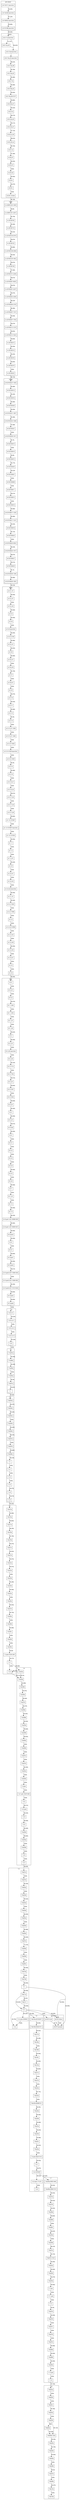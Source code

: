 digraph {
  fontname="sans-serif";
  concentrate=true;
  node[shape="box",fontname="sans-serif"];
  edge[fontname="sans-serif"];
  subgraph cluster_1_0 {
    label="1.0";
    v1_0_0_rc2_1[label="1.0.0-rc2-1",href="https://skyrising.github.io/mc-versions/version/1.0.0-rc2-1.json"];
    v1_0_0_rc1[label="1.0.0-rc1",href="https://skyrising.github.io/mc-versions/version/1.0.0-rc1.json"];
    v1_0_0_rc2_2[label="1.0.0-rc2-2",href="https://skyrising.github.io/mc-versions/version/1.0.0-rc2-2.json"];
    v1_0_0_rc2_3[label="1.0.0-rc2-3",href="https://skyrising.github.io/mc-versions/version/1.0.0-rc2-3.json"];
    v1_0_0[label="1.0.0",href="https://skyrising.github.io/mc-versions/version/1.0.0.json"];
  }
  subgraph cluster_beta {
    label="beta";
    b1_9_pre6[label="b1.9-pre6",href="https://skyrising.github.io/mc-versions/version/b1.9-pre6.json"];
    b1_0[label="b1.0",href="https://skyrising.github.io/mc-versions/version/b1.0.json"];
    b1_0_01[label="b1.0_01",href="https://skyrising.github.io/mc-versions/version/b1.0_01.json"];
    b1_1_1245[label="b1.1-1245",href="https://skyrising.github.io/mc-versions/version/b1.1-1245.json"];
    b1_0_2[label="b1.0.2",href="https://skyrising.github.io/mc-versions/version/b1.0.2.json"];
    b1_1_1255[label="b1.1-1255",href="https://skyrising.github.io/mc-versions/version/b1.1-1255.json"];
    b1_1_01[label="b1.1_01",href="https://skyrising.github.io/mc-versions/version/b1.1_01.json"];
    b1_1_02[label="b1.1_02",href="https://skyrising.github.io/mc-versions/version/b1.1_02.json"];
    b1_2[label="b1.2",href="https://skyrising.github.io/mc-versions/version/b1.2.json"];
    b1_2_01[label="b1.2_01",href="https://skyrising.github.io/mc-versions/version/b1.2_01.json"];
    b1_2_02_launcher[label="b1.2_02-launcher",href="https://skyrising.github.io/mc-versions/version/b1.2_02-launcher.json"];
    b1_3_1713[label="b1.3-1713",href="https://skyrising.github.io/mc-versions/version/b1.3-1713.json"];
    b1_2_02[label="b1.2_02",href="https://skyrising.github.io/mc-versions/version/b1.2_02.json"];
    b1_3_1750[label="b1.3-1750",href="https://skyrising.github.io/mc-versions/version/b1.3-1750.json"];
    b1_3_01[label="b1.3_01",href="https://skyrising.github.io/mc-versions/version/b1.3_01.json"];
    b1_4_1507[label="b1.4-1507",href="https://skyrising.github.io/mc-versions/version/b1.4-1507.json"];
    b1_4_1634[label="b1.4-1634",href="https://skyrising.github.io/mc-versions/version/b1.4-1634.json"];
    b1_4_01[label="b1.4_01",href="https://skyrising.github.io/mc-versions/version/b1.4_01.json"];
    b1_5[label="b1.5",href="https://skyrising.github.io/mc-versions/version/b1.5.json"];
    b1_5_01[label="b1.5_01",href="https://skyrising.github.io/mc-versions/version/b1.5_01.json"];
    b1_6_tb3[label="b1.6-tb3",href="https://skyrising.github.io/mc-versions/version/b1.6-tb3.json"];
    b1_6_1[label="b1.6.1",href="https://skyrising.github.io/mc-versions/version/b1.6.1.json"];
    b1_6[label="b1.6",href="https://skyrising.github.io/mc-versions/version/b1.6.json"];
    b1_6_2[label="b1.6.2",href="https://skyrising.github.io/mc-versions/version/b1.6.2.json"];
    b1_6_3[label="b1.6.3",href="https://skyrising.github.io/mc-versions/version/b1.6.3.json"];
    b1_6_4[label="b1.6.4",href="https://skyrising.github.io/mc-versions/version/b1.6.4.json"];
    b1_6_5[label="b1.6.5",href="https://skyrising.github.io/mc-versions/version/b1.6.5.json"];
    b1_6_6[label="b1.6.6",href="https://skyrising.github.io/mc-versions/version/b1.6.6.json"];
    b1_7[label="b1.7",href="https://skyrising.github.io/mc-versions/version/b1.7.json"];
    b1_7_01[label="b1.7_01",href="https://skyrising.github.io/mc-versions/version/b1.7_01.json"];
    b1_7_3[label="b1.7.3",href="https://skyrising.github.io/mc-versions/version/b1.7.3.json"];
    b1_7_2[label="b1.7.2",href="https://skyrising.github.io/mc-versions/version/b1.7.2.json"];
    b1_8_pre1_201109081459[label="b1.8-pre1-201109081459",href="https://skyrising.github.io/mc-versions/version/b1.8-pre1-201109081459.json"];
    b1_8_1[label="b1.8.1",href="https://skyrising.github.io/mc-versions/version/b1.8.1.json"];
    b1_8[label="b1.8",href="https://skyrising.github.io/mc-versions/version/b1.8.json"];
    b1_8_pre1_201109091357[label="b1.8-pre1-201109091357",href="https://skyrising.github.io/mc-versions/version/b1.8-pre1-201109091357.json"];
    b1_8_pre2[label="b1.8-pre2",href="https://skyrising.github.io/mc-versions/version/b1.8-pre2.json"];
    b1_9_pre1[label="b1.9-pre1",href="https://skyrising.github.io/mc-versions/version/b1.9-pre1.json"];
    b1_9_pre2[label="b1.9-pre2",href="https://skyrising.github.io/mc-versions/version/b1.9-pre2.json"];
    b1_9_pre3_201110061350[label="b1.9-pre3-201110061350",href="https://skyrising.github.io/mc-versions/version/b1.9-pre3-201110061350.json"];
    b1_9_pre3_201110061402[label="b1.9-pre3-201110061402",href="https://skyrising.github.io/mc-versions/version/b1.9-pre3-201110061402.json"];
    b1_9_pre4_201110131434[label="b1.9-pre4-201110131434",href="https://skyrising.github.io/mc-versions/version/b1.9-pre4-201110131434.json"];
    b1_9_pre5[label="b1.9-pre5",href="https://skyrising.github.io/mc-versions/version/b1.9-pre5.json"];
  }
  subgraph cluster_1_1 {
    label="1.1";
    v11w47a[label="11w47a",href="https://skyrising.github.io/mc-versions/version/11w47a.json"];
    v11w48a[label="11w48a",href="https://skyrising.github.io/mc-versions/version/11w48a.json"];
    v11w49a[label="11w49a",href="https://skyrising.github.io/mc-versions/version/11w49a.json"];
    v11w50a[label="11w50a",href="https://skyrising.github.io/mc-versions/version/11w50a.json"];
    v12w01a[label="12w01a",href="https://skyrising.github.io/mc-versions/version/12w01a.json"];
    v1_1[label="1.1",href="https://skyrising.github.io/mc-versions/version/1.1.json"];
  }
  subgraph cluster_1_2 {
    label="1.2";
    v12w03a[label="12w03a",href="https://skyrising.github.io/mc-versions/version/12w03a.json"];
    v1_2_1[label="1.2.1",href="https://skyrising.github.io/mc-versions/version/1.2.1.json"];
    v1_2[label="1.2",href="https://skyrising.github.io/mc-versions/version/1.2.json"];
    v1_2_2[label="1.2.2",href="https://skyrising.github.io/mc-versions/version/1.2.2.json"];
    v1_2_3[label="1.2.3",href="https://skyrising.github.io/mc-versions/version/1.2.3.json"];
    v1_2_4[label="1.2.4",href="https://skyrising.github.io/mc-versions/version/1.2.4.json"];
    v1_2_5[label="1.2.5",href="https://skyrising.github.io/mc-versions/version/1.2.5.json"];
    v12w04a[label="12w04a",href="https://skyrising.github.io/mc-versions/version/12w04a.json"];
    v12w05a[label="12w05a",href="https://skyrising.github.io/mc-versions/version/12w05a.json"];
    v12w05b[label="12w05b",href="https://skyrising.github.io/mc-versions/version/12w05b.json"];
    v12w06a[label="12w06a",href="https://skyrising.github.io/mc-versions/version/12w06a.json"];
    v12w07a[label="12w07a",href="https://skyrising.github.io/mc-versions/version/12w07a.json"];
    v12w07b[label="12w07b",href="https://skyrising.github.io/mc-versions/version/12w07b.json"];
    v12w08a[label="12w08a",href="https://skyrising.github.io/mc-versions/version/12w08a.json"];
  }
  subgraph cluster_1_3 {
    label="1.3";
    v12w15a[label="12w15a",href="https://skyrising.github.io/mc-versions/version/12w15a.json"];
    v1_3_1[label="1.3.1",href="https://skyrising.github.io/mc-versions/version/1.3.1.json"];
    v1_3_pre_07261249[label="1.3-pre-07261249",href="https://skyrising.github.io/mc-versions/version/1.3-pre-07261249.json"];
    v1_3_2[label="1.3.2",href="https://skyrising.github.io/mc-versions/version/1.3.2.json"];
    v12w16a[label="12w16a",href="https://skyrising.github.io/mc-versions/version/12w16a.json"];
    v12w17a[label="12w17a",href="https://skyrising.github.io/mc-versions/version/12w17a.json"];
    v12w18a[label="12w18a",href="https://skyrising.github.io/mc-versions/version/12w18a.json"];
    v12w19a[label="12w19a",href="https://skyrising.github.io/mc-versions/version/12w19a.json"];
    v12w21a[label="12w21a",href="https://skyrising.github.io/mc-versions/version/12w21a.json"];
    v12w21b[label="12w21b",href="https://skyrising.github.io/mc-versions/version/12w21b.json"];
    v12w22a[label="12w22a",href="https://skyrising.github.io/mc-versions/version/12w22a.json"];
    v12w23a[label="12w23a",href="https://skyrising.github.io/mc-versions/version/12w23a.json"];
    v12w23b[label="12w23b",href="https://skyrising.github.io/mc-versions/version/12w23b.json"];
    v12w24a[label="12w24a",href="https://skyrising.github.io/mc-versions/version/12w24a.json"];
    v12w25a[label="12w25a",href="https://skyrising.github.io/mc-versions/version/12w25a.json"];
    v12w26a[label="12w26a",href="https://skyrising.github.io/mc-versions/version/12w26a.json"];
    v12w27a[label="12w27a",href="https://skyrising.github.io/mc-versions/version/12w27a.json"];
    v12w30a[label="12w30a",href="https://skyrising.github.io/mc-versions/version/12w30a.json"];
    v12w30b[label="12w30b",href="https://skyrising.github.io/mc-versions/version/12w30b.json"];
    v12w30c[label="12w30c",href="https://skyrising.github.io/mc-versions/version/12w30c.json"];
    v12w30d[label="12w30d",href="https://skyrising.github.io/mc-versions/version/12w30d.json"];
    v12w30e[label="12w30e",href="https://skyrising.github.io/mc-versions/version/12w30e.json"];
  }
  subgraph cluster_1_4 {
    label="1.4";
    v12w32a[label="12w32a",href="https://skyrising.github.io/mc-versions/version/12w32a.json"];
    v12w34a[label="12w34a",href="https://skyrising.github.io/mc-versions/version/12w34a.json"];
    v1_4_1_pre_10231538[label="1.4.1-pre-10231538",href="https://skyrising.github.io/mc-versions/version/1.4.1-pre-10231538.json"];
    v1_4_pre[label="1.4-pre",href="https://skyrising.github.io/mc-versions/version/1.4-pre.json"];
    v1_4_2[label="1.4.2",href="https://skyrising.github.io/mc-versions/version/1.4.2.json"];
    v1_4_3_pre[label="1.4.3-pre",href="https://skyrising.github.io/mc-versions/version/1.4.3-pre.json"];
    v1_4_4[label="1.4.4",href="https://skyrising.github.io/mc-versions/version/1.4.4.json"];
    v1_4_5[label="1.4.5",href="https://skyrising.github.io/mc-versions/version/1.4.5.json"];
    v12w49a[label="12w49a",href="https://skyrising.github.io/mc-versions/version/12w49a.json"];
    v1_4_7[label="1.4.7",href="https://skyrising.github.io/mc-versions/version/1.4.7.json"];
    v1_4_6[label="1.4.6",href="https://skyrising.github.io/mc-versions/version/1.4.6.json"];
    v12w34b[label="12w34b",href="https://skyrising.github.io/mc-versions/version/12w34b.json"];
    v12w36a[label="12w36a",href="https://skyrising.github.io/mc-versions/version/12w36a.json"];
    v12w37a[label="12w37a",href="https://skyrising.github.io/mc-versions/version/12w37a.json"];
    v12w38a[label="12w38a",href="https://skyrising.github.io/mc-versions/version/12w38a.json"];
    v12w38b[label="12w38b",href="https://skyrising.github.io/mc-versions/version/12w38b.json"];
    v12w39a[label="12w39a",href="https://skyrising.github.io/mc-versions/version/12w39a.json"];
    v12w39b[label="12w39b",href="https://skyrising.github.io/mc-versions/version/12w39b.json"];
    v12w40a[label="12w40a",href="https://skyrising.github.io/mc-versions/version/12w40a.json"];
    v12w40b[label="12w40b",href="https://skyrising.github.io/mc-versions/version/12w40b.json"];
    v12w41a[label="12w41a",href="https://skyrising.github.io/mc-versions/version/12w41a.json"];
    v12w41b[label="12w41b",href="https://skyrising.github.io/mc-versions/version/12w41b.json"];
    v12w42a[label="12w42a",href="https://skyrising.github.io/mc-versions/version/12w42a.json"];
    v12w42b[label="12w42b",href="https://skyrising.github.io/mc-versions/version/12w42b.json"];
    v12w50a[label="12w50a",href="https://skyrising.github.io/mc-versions/version/12w50a.json"];
    v12w50b[label="12w50b",href="https://skyrising.github.io/mc-versions/version/12w50b.json"];
  }
  subgraph cluster_1_5 {
    label="1.5";
    v13w01a[label="13w01a",href="https://skyrising.github.io/mc-versions/version/13w01a.json"];
    v13w11a[label="13w11a",href="https://skyrising.github.io/mc-versions/version/13w11a.json"];
    v1_5[label="1.5",href="https://skyrising.github.io/mc-versions/version/1.5.json"];
    v1_5_2_pre_250903[label="1.5.2-pre-250903",href="https://skyrising.github.io/mc-versions/version/1.5.2-pre-250903.json"];
    v1_5_1[label="1.5.1",href="https://skyrising.github.io/mc-versions/version/1.5.1.json"];
    v1_5_2[label="1.5.2",href="https://skyrising.github.io/mc-versions/version/1.5.2.json"];
    v13w01b[label="13w01b",href="https://skyrising.github.io/mc-versions/version/13w01b.json"];
    v13w02a[label="13w02a",href="https://skyrising.github.io/mc-versions/version/13w02a.json"];
    v13w02b[label="13w02b",href="https://skyrising.github.io/mc-versions/version/13w02b.json"];
    v13w03a[label="13w03a",href="https://skyrising.github.io/mc-versions/version/13w03a.json"];
    v13w04a[label="13w04a",href="https://skyrising.github.io/mc-versions/version/13w04a.json"];
    v13w05a[label="13w05a",href="https://skyrising.github.io/mc-versions/version/13w05a.json"];
    v13w05b[label="13w05b",href="https://skyrising.github.io/mc-versions/version/13w05b.json"];
    v13w06a[label="13w06a",href="https://skyrising.github.io/mc-versions/version/13w06a.json"];
    v13w07a[label="13w07a",href="https://skyrising.github.io/mc-versions/version/13w07a.json"];
    v13w09a[label="13w09a",href="https://skyrising.github.io/mc-versions/version/13w09a.json"];
    v13w09b[label="13w09b",href="https://skyrising.github.io/mc-versions/version/13w09b.json"];
    v13w09c[label="13w09c",href="https://skyrising.github.io/mc-versions/version/13w09c.json"];
    v13w10a[label="13w10a",href="https://skyrising.github.io/mc-versions/version/13w10a.json"];
    v13w10b[label="13w10b",href="https://skyrising.github.io/mc-versions/version/13w10b.json"];
    v13w12_[label="13w12~",href="https://skyrising.github.io/mc-versions/version/13w12~.json"];
  }
  subgraph cluster_1_6 {
    label="1.6";
    v13w16a_04192037[label="13w16a-04192037",href="https://skyrising.github.io/mc-versions/version/13w16a-04192037.json"];
    v1_6_1[label="1.6.1",href="https://skyrising.github.io/mc-versions/version/1.6.1.json"];
    v1_6_pre_06251516[label="1.6-pre-06251516",href="https://skyrising.github.io/mc-versions/version/1.6-pre-06251516.json"];
    v1_6_2_091847[label="1.6.2-091847",href="https://skyrising.github.io/mc-versions/version/1.6.2-091847.json"];
    v1_6_3_pre_171231[label="1.6.3-pre-171231",href="https://skyrising.github.io/mc-versions/version/1.6.3-pre-171231.json"];
    v1_6_4[label="1.6.4",href="https://skyrising.github.io/mc-versions/version/1.6.4.json"];
    v13w16b_04232151[label="13w16b-04232151",href="https://skyrising.github.io/mc-versions/version/13w16b-04232151.json"];
    v13w17a[label="13w17a",href="https://skyrising.github.io/mc-versions/version/13w17a.json"];
    v13w18a[label="13w18a",href="https://skyrising.github.io/mc-versions/version/13w18a.json"];
    v13w18b[label="13w18b",href="https://skyrising.github.io/mc-versions/version/13w18b.json"];
    v13w18c[label="13w18c",href="https://skyrising.github.io/mc-versions/version/13w18c.json"];
    v13w19a[label="13w19a",href="https://skyrising.github.io/mc-versions/version/13w19a.json"];
    v13w21a[label="13w21a",href="https://skyrising.github.io/mc-versions/version/13w21a.json"];
    v13w21b[label="13w21b",href="https://skyrising.github.io/mc-versions/version/13w21b.json"];
    v13w22a[label="13w22a",href="https://skyrising.github.io/mc-versions/version/13w22a.json"];
    v13w23a[label="13w23a",href="https://skyrising.github.io/mc-versions/version/13w23a.json"];
    v13w23b_06080101[label="13w23b-06080101",href="https://skyrising.github.io/mc-versions/version/13w23b-06080101.json"];
    v13w24a[label="13w24a",href="https://skyrising.github.io/mc-versions/version/13w24a.json"];
    v13w24b[label="13w24b",href="https://skyrising.github.io/mc-versions/version/13w24b.json"];
    v13w25a[label="13w25a",href="https://skyrising.github.io/mc-versions/version/13w25a.json"];
    v13w25b[label="13w25b",href="https://skyrising.github.io/mc-versions/version/13w25b.json"];
    v13w25c[label="13w25c",href="https://skyrising.github.io/mc-versions/version/13w25c.json"];
    v13w26a[label="13w26a",href="https://skyrising.github.io/mc-versions/version/13w26a.json"];
  }
  subgraph cluster_1_7 {
    label="1.7";
    v13w36a_09051446[label="13w36a-09051446",href="https://skyrising.github.io/mc-versions/version/13w36a-09051446.json"];
    v1_7_1_pre[label="1.7.1-pre",href="https://skyrising.github.io/mc-versions/version/1.7.1-pre.json"];
    v1_7_pre[label="1.7-pre",href="https://skyrising.github.io/mc-versions/version/1.7-pre.json"];
    v1_7_2[label="1.7.2",href="https://skyrising.github.io/mc-versions/version/1.7.2.json"];
    v13w47a[label="13w47a",href="https://skyrising.github.io/mc-versions/version/13w47a.json"];
    v1_7_4[label="1.7.4",href="https://skyrising.github.io/mc-versions/version/1.7.4.json"];
    v1_7_3_pre[label="1.7.3-pre",href="https://skyrising.github.io/mc-versions/version/1.7.3-pre.json"];
    v13w36b_09061310[label="13w36b-09061310",href="https://skyrising.github.io/mc-versions/version/13w36b-09061310.json"];
    v13w37a[label="13w37a",href="https://skyrising.github.io/mc-versions/version/13w37a.json"];
    v13w37b[label="13w37b",href="https://skyrising.github.io/mc-versions/version/13w37b.json"];
    v13w38a[label="13w38a",href="https://skyrising.github.io/mc-versions/version/13w38a.json"];
    v13w38b[label="13w38b",href="https://skyrising.github.io/mc-versions/version/13w38b.json"];
    v13w38c[label="13w38c",href="https://skyrising.github.io/mc-versions/version/13w38c.json"];
    v13w39a[label="13w39a",href="https://skyrising.github.io/mc-versions/version/13w39a.json"];
    v13w39b[label="13w39b",href="https://skyrising.github.io/mc-versions/version/13w39b.json"];
    v13w41a[label="13w41a",href="https://skyrising.github.io/mc-versions/version/13w41a.json"];
    v13w41b_1523[label="13w41b-1523",href="https://skyrising.github.io/mc-versions/version/13w41b-1523.json"];
    v13w42a[label="13w42a",href="https://skyrising.github.io/mc-versions/version/13w42a.json"];
    v13w42b[label="13w42b",href="https://skyrising.github.io/mc-versions/version/13w42b.json"];
    v13w43a[label="13w43a",href="https://skyrising.github.io/mc-versions/version/13w43a.json"];
    v13w47b[label="13w47b",href="https://skyrising.github.io/mc-versions/version/13w47b.json"];
    v13w47c[label="13w47c",href="https://skyrising.github.io/mc-versions/version/13w47c.json"];
    v13w47d[label="13w47d",href="https://skyrising.github.io/mc-versions/version/13w47d.json"];
    v13w47e[label="13w47e",href="https://skyrising.github.io/mc-versions/version/13w47e.json"];
    v13w48a[label="13w48a",href="https://skyrising.github.io/mc-versions/version/13w48a.json"];
    v13w48b[label="13w48b",href="https://skyrising.github.io/mc-versions/version/13w48b.json"];
    v13w49a[label="13w49a",href="https://skyrising.github.io/mc-versions/version/13w49a.json"];
  }
  subgraph cluster_1_8 {
    label="1.8";
    v14w02a[label="14w02a",href="https://skyrising.github.io/mc-versions/version/14w02a.json"];
    v14w02b[label="14w02b",href="https://skyrising.github.io/mc-versions/version/14w02b.json"];
    v14w02c[label="14w02c",href="https://skyrising.github.io/mc-versions/version/14w02c.json"];
    v14w03a[label="14w03a",href="https://skyrising.github.io/mc-versions/version/14w03a.json"];
    v14w03b[label="14w03b",href="https://skyrising.github.io/mc-versions/version/14w03b.json"];
    v14w04a[label="14w04a",href="https://skyrising.github.io/mc-versions/version/14w04a.json"];
    v14w04b_1554[label="14w04b-1554",href="https://skyrising.github.io/mc-versions/version/14w04b-1554.json"];
    v14w05a[label="14w05a",href="https://skyrising.github.io/mc-versions/version/14w05a.json"];
    v14w05b[label="14w05b",href="https://skyrising.github.io/mc-versions/version/14w05b.json"];
    v14w06a[label="14w06a",href="https://skyrising.github.io/mc-versions/version/14w06a.json"];
    v14w06b[label="14w06b",href="https://skyrising.github.io/mc-versions/version/14w06b.json"];
    v14w07a[label="14w07a",href="https://skyrising.github.io/mc-versions/version/14w07a.json"];
    v14w08a[label="14w08a",href="https://skyrising.github.io/mc-versions/version/14w08a.json"];
    v14w10a[label="14w10a",href="https://skyrising.github.io/mc-versions/version/14w10a.json"];
    v14w10b[label="14w10b",href="https://skyrising.github.io/mc-versions/version/14w10b.json"];
  }
  subgraph cluster_alpha {
    label="alpha";
    a1_0_11[label="a1.0.11",href="https://skyrising.github.io/mc-versions/version/a1.0.11.json"];
    a1_0_10[label="a1.0.10",href="https://skyrising.github.io/mc-versions/version/a1.0.10.json"];
    a1_0_12[label="a1.0.12",href="https://skyrising.github.io/mc-versions/version/a1.0.12.json"];
    a1_0_13[label="a1.0.13",href="https://skyrising.github.io/mc-versions/version/a1.0.13.json"];
    a1_0_13_01_1038[label="a1.0.13_01-1038",href="https://skyrising.github.io/mc-versions/version/a1.0.13_01-1038.json"];
    a1_0_13_01_1444[label="a1.0.13_01-1444",href="https://skyrising.github.io/mc-versions/version/a1.0.13_01-1444.json"];
    a1_0_14_1603[label="a1.0.14-1603",href="https://skyrising.github.io/mc-versions/version/a1.0.14-1603.json"];
    a1_0_14_1659_launcher[label="a1.0.14-1659-launcher",href="https://skyrising.github.io/mc-versions/version/a1.0.14-1659-launcher.json"];
    a1_0_15[label="a1.0.15",href="https://skyrising.github.io/mc-versions/version/a1.0.15.json"];
    a1_0_14_1659[label="a1.0.14-1659",href="https://skyrising.github.io/mc-versions/version/a1.0.14-1659.json"];
    a1_0_16[label="a1.0.16",href="https://skyrising.github.io/mc-versions/version/a1.0.16.json"];
    a1_0_16_01[label="a1.0.16_01",href="https://skyrising.github.io/mc-versions/version/a1.0.16_01.json"];
    a1_0_16_02[label="a1.0.16_02",href="https://skyrising.github.io/mc-versions/version/a1.0.16_02.json"];
    a1_0_17_02[label="a1.0.17_02",href="https://skyrising.github.io/mc-versions/version/a1.0.17_02.json"];
    a1_0_17_03[label="a1.0.17_03",href="https://skyrising.github.io/mc-versions/version/a1.0.17_03.json"];
    a1_0_17_04[label="a1.0.17_04",href="https://skyrising.github.io/mc-versions/version/a1.0.17_04.json"];
    a1_1_0_101847[label="a1.1.0-101847",href="https://skyrising.github.io/mc-versions/version/a1.1.0-101847.json"];
    a1_0_2_01[label="a1.0.2_01",href="https://skyrising.github.io/mc-versions/version/a1.0.2_01.json"];
    a1_0_1_01[label="a1.0.1_01",href="https://skyrising.github.io/mc-versions/version/a1.0.1_01.json"];
    a1_0_2_02[label="a1.0.2_02",href="https://skyrising.github.io/mc-versions/version/a1.0.2_02.json"];
    a1_0_3[label="a1.0.3",href="https://skyrising.github.io/mc-versions/version/a1.0.3.json"];
    a1_0_4[label="a1.0.4",href="https://skyrising.github.io/mc-versions/version/a1.0.4.json"];
    a1_0_4_launcher[label="a1.0.4-launcher",href="https://skyrising.github.io/mc-versions/version/a1.0.4-launcher.json"];
    a1_0_5_2149[label="a1.0.5-2149",href="https://skyrising.github.io/mc-versions/version/a1.0.5-2149.json"];
    a1_0_5_01[label="a1.0.5_01",href="https://skyrising.github.io/mc-versions/version/a1.0.5_01.json"];
    a1_0_6[label="a1.0.6",href="https://skyrising.github.io/mc-versions/version/a1.0.6.json"];
    a1_0_6_01[label="a1.0.6_01",href="https://skyrising.github.io/mc-versions/version/a1.0.6_01.json"];
    a1_0_6_03[label="a1.0.6_03",href="https://skyrising.github.io/mc-versions/version/a1.0.6_03.json"];
    a1_0_7[label="a1.0.7",href="https://skyrising.github.io/mc-versions/version/a1.0.7.json"];
    a1_0_8_01[label="a1.0.8_01",href="https://skyrising.github.io/mc-versions/version/a1.0.8_01.json"];
    a1_0_9[label="a1.0.9",href="https://skyrising.github.io/mc-versions/version/a1.0.9.json"];
    a1_1_0_101847_launcher[label="a1.1.0-101847-launcher",href="https://skyrising.github.io/mc-versions/version/a1.1.0-101847-launcher.json"];
    a1_1_0_131933[label="a1.1.0-131933",href="https://skyrising.github.io/mc-versions/version/a1.1.0-131933.json"];
    a1_1_1[label="a1.1.1",href="https://skyrising.github.io/mc-versions/version/a1.1.1.json"];
    a1_1_2[label="a1.1.2",href="https://skyrising.github.io/mc-versions/version/a1.1.2.json"];
    a1_1_2_01[label="a1.1.2_01",href="https://skyrising.github.io/mc-versions/version/a1.1.2_01.json"];
    a1_2_0[label="a1.2.0",href="https://skyrising.github.io/mc-versions/version/a1.2.0.json"];
    a1_2_0_01[label="a1.2.0_01",href="https://skyrising.github.io/mc-versions/version/a1.2.0_01.json"];
    a1_2_0_02[label="a1.2.0_02",href="https://skyrising.github.io/mc-versions/version/a1.2.0_02.json"];
    a1_2_0_02_launcher[label="a1.2.0_02-launcher",href="https://skyrising.github.io/mc-versions/version/a1.2.0_02-launcher.json"];
    a1_2_1_01[label="a1.2.1_01",href="https://skyrising.github.io/mc-versions/version/a1.2.1_01.json"];
    a1_2_2_1624[label="a1.2.2-1624",href="https://skyrising.github.io/mc-versions/version/a1.2.2-1624.json"];
    a1_2_2_1938[label="a1.2.2-1938",href="https://skyrising.github.io/mc-versions/version/a1.2.2-1938.json"];
    a1_2_3[label="a1.2.3",href="https://skyrising.github.io/mc-versions/version/a1.2.3.json"];
    a1_2_3_01_0958[label="a1.2.3_01-0958",href="https://skyrising.github.io/mc-versions/version/a1.2.3_01-0958.json"];
    a1_2_3_02[label="a1.2.3_02",href="https://skyrising.github.io/mc-versions/version/a1.2.3_02.json"];
    a1_2_3_04[label="a1.2.3_04",href="https://skyrising.github.io/mc-versions/version/a1.2.3_04.json"];
    a1_2_3_05[label="a1.2.3_05",href="https://skyrising.github.io/mc-versions/version/a1.2.3_05.json"];
    a1_2_4_01[label="a1.2.4_01",href="https://skyrising.github.io/mc-versions/version/a1.2.4_01.json"];
    a1_2_5[label="a1.2.5",href="https://skyrising.github.io/mc-versions/version/a1.2.5.json"];
    a1_2_6[label="a1.2.6",href="https://skyrising.github.io/mc-versions/version/a1.2.6.json"];
  }
  subgraph cluster_infdev {
    label="infdev";
    inf_20100630_1835[label="inf-20100630-1835",href="https://skyrising.github.io/mc-versions/version/inf-20100630-1835.json"];
    inf_20100227_1433[label="inf-20100227-1433",href="https://skyrising.github.io/mc-versions/version/inf-20100227-1433.json"];
    inf_20100313[label="inf-20100313",href="https://skyrising.github.io/mc-versions/version/inf-20100313.json"];
    inf_20100316[label="inf-20100316",href="https://skyrising.github.io/mc-versions/version/inf-20100316.json"];
    inf_20100320[label="inf-20100320",href="https://skyrising.github.io/mc-versions/version/inf-20100320.json"];
    inf_20100321_1857[label="inf-20100321-1857",href="https://skyrising.github.io/mc-versions/version/inf-20100321-1857.json"];
    inf_20100325_1640[label="inf-20100325-1640",href="https://skyrising.github.io/mc-versions/version/inf-20100325-1640.json"];
    inf_20100327[label="inf-20100327",href="https://skyrising.github.io/mc-versions/version/inf-20100327.json"];
    inf_20100330_1611[label="inf-20100330-1611",href="https://skyrising.github.io/mc-versions/version/inf-20100330-1611.json"];
    inf_20100413[label="inf-20100413",href="https://skyrising.github.io/mc-versions/version/inf-20100413.json"];
    inf_20100414[label="inf-20100414",href="https://skyrising.github.io/mc-versions/version/inf-20100414.json"];
    inf_20100415[label="inf-20100415",href="https://skyrising.github.io/mc-versions/version/inf-20100415.json"];
    inf_20100420[label="inf-20100420",href="https://skyrising.github.io/mc-versions/version/inf-20100420.json"];
    inf_20100607[label="inf-20100607",href="https://skyrising.github.io/mc-versions/version/inf-20100607.json"];
    inf_20100608[label="inf-20100608",href="https://skyrising.github.io/mc-versions/version/inf-20100608.json"];
    inf_20100611[label="inf-20100611",href="https://skyrising.github.io/mc-versions/version/inf-20100611.json"];
    inf_20100615[label="inf-20100615",href="https://skyrising.github.io/mc-versions/version/inf-20100615.json"];
    inf_20100616[label="inf-20100616",href="https://skyrising.github.io/mc-versions/version/inf-20100616.json"];
    inf_20100617_1205[label="inf-20100617-1205",href="https://skyrising.github.io/mc-versions/version/inf-20100617-1205.json"];
    inf_20100617_1531[label="inf-20100617-1531",href="https://skyrising.github.io/mc-versions/version/inf-20100617-1531.json"];
    inf_20100618[label="inf-20100618",href="https://skyrising.github.io/mc-versions/version/inf-20100618.json"];
    inf_20100624[label="inf-20100624",href="https://skyrising.github.io/mc-versions/version/inf-20100624.json"];
    inf_20100625_0922[label="inf-20100625-0922",href="https://skyrising.github.io/mc-versions/version/inf-20100625-0922.json"];
    inf_20100625_1917[label="inf-20100625-1917",href="https://skyrising.github.io/mc-versions/version/inf-20100625-1917.json"];
    inf_20100627[label="inf-20100627",href="https://skyrising.github.io/mc-versions/version/inf-20100627.json"];
    inf_20100629[label="inf-20100629",href="https://skyrising.github.io/mc-versions/version/inf-20100629.json"];
    inf_20100630_1340[label="inf-20100630-1340",href="https://skyrising.github.io/mc-versions/version/inf-20100630-1340.json"];
  }
  subgraph cluster_april_fools {
    label="april-fools";
    af_2013_blue[label="af-2013-blue",href="https://skyrising.github.io/mc-versions/version/af-2013-blue.json"];
    af_2013_purple[label="af-2013-purple",href="https://skyrising.github.io/mc-versions/version/af-2013-purple.json"];
    af_2013_red[label="af-2013-red",href="https://skyrising.github.io/mc-versions/version/af-2013-red.json"];
  }
  subgraph cluster_classic {
    label="classic";
    c0_0_12a_03[label="c0.0.12a_03",href="https://skyrising.github.io/mc-versions/version/c0.0.12a_03.json"];
    c0_0_11a_launcher[label="c0.0.11a-launcher",href="https://skyrising.github.io/mc-versions/version/c0.0.11a-launcher.json"];
    c0_0_13a_launcher[label="c0.0.13a-launcher",href="https://skyrising.github.io/mc-versions/version/c0.0.13a-launcher.json"];
    c0_0_13a_03_launcher[label="c0.0.13a_03-launcher",href="https://skyrising.github.io/mc-versions/version/c0.0.13a_03-launcher.json"];
    c0_0_14a_08[label="c0.0.14a_08",href="https://skyrising.github.io/mc-versions/version/c0.0.14a_08.json"];
    c0_0_16a_02[label="c0.0.16a_02",href="https://skyrising.github.io/mc-versions/version/c0.0.16a_02.json"];
    c0_0_17a[label="c0.0.17a",href="https://skyrising.github.io/mc-versions/version/c0.0.17a.json"];
    c0_0_18a_02[label="c0.0.18a_02",href="https://skyrising.github.io/mc-versions/version/c0.0.18a_02.json"];
    c0_0_19a_06_0137[label="c0.0.19a_06-0137",href="https://skyrising.github.io/mc-versions/version/c0.0.19a_06-0137.json"];
    c0_0_20a_01[label="c0.0.20a_01",href="https://skyrising.github.io/mc-versions/version/c0.0.20a_01.json"];
    c0_0_21a[label="c0.0.21a",href="https://skyrising.github.io/mc-versions/version/c0.0.21a.json"];
    c0_0_22a_05[label="c0.0.22a_05",href="https://skyrising.github.io/mc-versions/version/c0.0.22a_05.json"];
    c0_0_23a_01[label="c0.0.23a_01",href="https://skyrising.github.io/mc-versions/version/c0.0.23a_01.json"];
    c0_24_st_03[label="c0.24_st_03",href="https://skyrising.github.io/mc-versions/version/c0.24_st_03.json"];
    c0_25_05_st[label="c0.25_05_st",href="https://skyrising.github.io/mc-versions/version/c0.25_05_st.json"];
    c0_27_st[label="c0.27_st",href="https://skyrising.github.io/mc-versions/version/c0.27_st.json"];
    c0_28_01[label="c0.28_01",href="https://skyrising.github.io/mc-versions/version/c0.28_01.json"];
    c0_29_01[label="c0.29_01",href="https://skyrising.github.io/mc-versions/version/c0.29_01.json"];
    c0_29_02[label="c0.29_02",href="https://skyrising.github.io/mc-versions/version/c0.29_02.json"];
    c0_30_s[label="c0.30-s",href="https://skyrising.github.io/mc-versions/version/c0.30-s.json"];
    c0_30_c_renew[label="c0.30-c-renew",href="https://skyrising.github.io/mc-versions/version/c0.30-c-renew.json"];
    c0_30_c[label="c0.30-c",href="https://skyrising.github.io/mc-versions/version/c0.30-c.json"];
  }
  subgraph cluster_pre_classic {
    label="pre-classic";
    rd_161348_launcher[label="rd-161348-launcher",href="https://skyrising.github.io/mc-versions/version/rd-161348-launcher.json"];
    rd_132328_launcher[label="rd-132328-launcher",href="https://skyrising.github.io/mc-versions/version/rd-132328-launcher.json"];
    rd_132211_launcher[label="rd-132211-launcher",href="https://skyrising.github.io/mc-versions/version/rd-132211-launcher.json"];
    rd_160052_launcher[label="rd-160052-launcher",href="https://skyrising.github.io/mc-versions/version/rd-160052-launcher.json"];
  }
  subgraph cluster_indev {
    label="indev";
    in_20091223_1459[label="in-20091223-1459",href="https://skyrising.github.io/mc-versions/version/in-20091223-1459.json"];
    in_20091231_2257[label="in-20091231-2257",href="https://skyrising.github.io/mc-versions/version/in-20091231-2257.json"];
    in_20100105[label="in-20100105",href="https://skyrising.github.io/mc-versions/version/in-20100105.json"];
    in_20100110[label="in-20100110",href="https://skyrising.github.io/mc-versions/version/in-20100110.json"];
    in_20100124_2310[label="in-20100124-2310",href="https://skyrising.github.io/mc-versions/version/in-20100124-2310.json"];
    in_20100125[label="in-20100125",href="https://skyrising.github.io/mc-versions/version/in-20100125.json"];
    in_20100128_2304[label="in-20100128-2304",href="https://skyrising.github.io/mc-versions/version/in-20100128-2304.json"];
    in_20100129_1452[label="in-20100129-1452",href="https://skyrising.github.io/mc-versions/version/in-20100129-1452.json"];
    in_20100130[label="in-20100130",href="https://skyrising.github.io/mc-versions/version/in-20100130.json"];
    in_20100131_2244[label="in-20100131-2244",href="https://skyrising.github.io/mc-versions/version/in-20100131-2244.json"];
    in_20100201_0025[label="in-20100201-0025",href="https://skyrising.github.io/mc-versions/version/in-20100201-0025.json"];
    in_20100201_2227[label="in-20100201-2227",href="https://skyrising.github.io/mc-versions/version/in-20100201-2227.json"];
    in_20100202_2330[label="in-20100202-2330",href="https://skyrising.github.io/mc-versions/version/in-20100202-2330.json"];
    in_20100206_2103[label="in-20100206-2103",href="https://skyrising.github.io/mc-versions/version/in-20100206-2103.json"];
    in_20100207_1101[label="in-20100207-1101",href="https://skyrising.github.io/mc-versions/version/in-20100207-1101.json"];
    in_20100207_1703[label="in-20100207-1703",href="https://skyrising.github.io/mc-versions/version/in-20100207-1703.json"];
    in_20100212_1210[label="in-20100212-1210",href="https://skyrising.github.io/mc-versions/version/in-20100212-1210.json"];
    in_20100212_1622[label="in-20100212-1622",href="https://skyrising.github.io/mc-versions/version/in-20100212-1622.json"];
    in_20100213[label="in-20100213",href="https://skyrising.github.io/mc-versions/version/in-20100213.json"];
    in_20100214[label="in-20100214",href="https://skyrising.github.io/mc-versions/version/in-20100214.json"];
    in_20100218[label="in-20100218",href="https://skyrising.github.io/mc-versions/version/in-20100218.json"];
    in_20100219[label="in-20100219",href="https://skyrising.github.io/mc-versions/version/in-20100219.json"];
    in_20100223[label="in-20100223",href="https://skyrising.github.io/mc-versions/version/in-20100223.json"];
  }
  v1_0_0_rc1 -> v1_0_0_rc2_1[label="99.93%",href="1.0/1.0.0-rc1%231.0.0-rc2-1.match"];
  v1_0_0_rc2_1 -> v1_0_0_rc2_2[label="100%",href="1.0/1.0.0-rc2-1%231.0.0-rc2-2.match"];
  v1_0_0_rc2_2 -> v1_0_0_rc2_3[label="100%",href="1.0/1.0.0-rc2-2%231.0.0-rc2-3.match"];
  v1_0_0_rc2_3 -> v1_0_0[label="99.34%",href="1.0/1.0.0-rc2-3%231.0.0.match"];
  b1_9_pre6 -> v1_0_0_rc1[label="100%",href="1.0/b1.9-pre6%231.0.0-rc1.match"];
  v1_0_0 -> v11w47a[label="100%",href="1.1/1.0.0%2311w47a.match"];
  v11w47a -> v11w48a[label="99.99%",href="1.1/11w47a%2311w48a.match"];
  v11w48a -> v11w49a[label="99.99%",href="1.1/11w48a%2311w49a.match"];
  v11w49a -> v11w50a[label="100%",href="1.1/11w49a%2311w50a.match"];
  v11w50a -> v12w01a[label="99.9%",href="1.1/11w50a%2312w01a.match"];
  v12w01a -> v1_1[label="99.82%",href="1.1/12w01a%231.1.match"];
  v1_1 -> v12w03a[label="99.96%",href="1.2/1.1%2312w03a.match"];
  v1_2 -> v1_2_1[label="100%",href="1.2/1.2%231.2.1.match"];
  v1_2_1 -> v1_2_2[label="100%",href="1.2/1.2.1%231.2.2.match"];
  v1_2_2 -> v1_2_3[label="100%",href="1.2/1.2.2%231.2.3.match"];
  v1_2_3 -> v1_2_4[label="99.97%",href="1.2/1.2.3%231.2.4.match"];
  v1_2_4 -> v1_2_5[label="99.81%",href="1.2/1.2.4%231.2.5.match"];
  v12w03a -> v12w04a[label="99.97%",href="1.2/12w03a%2312w04a.match"];
  v12w04a -> v12w05a[label="99.92%",href="1.2/12w04a%2312w05a.match"];
  v12w05a -> v12w05b[label="100%",href="1.2/12w05a%2312w05b.match"];
  v12w05b -> v12w06a[label="99.45%",href="1.2/12w05b%2312w06a.match"];
  v12w06a -> v12w07a[label="98.97%",href="1.2/12w06a%2312w07a.match"];
  v12w07a -> v12w07b[label="100%",href="1.2/12w07a%2312w07b.match"];
  v12w07b -> v12w08a[label="99.86%",href="1.2/12w07b%2312w08a.match"];
  v12w08a -> v1_2[label="99.97%",href="1.2/12w08a%231.2.match"];
  v1_2_5 -> v12w15a[label="99.35%",href="1.3/1.2.5%2312w15a.match"];
  v1_3_pre_07261249 -> v1_3_1[label="94.21%",href="1.3/1.3-pre-07261249%231.3.1.match"];
  v1_3_1 -> v1_3_2[label="100%",href="1.3/1.3.1%231.3.2.match"];
  v12w15a -> v12w16a[label="99.98%",href="1.3/12w15a%2312w16a.match"];
  v12w16a -> v12w17a[label="99.86%",href="1.3/12w16a%2312w17a.match"];
  v12w17a -> v12w18a[label="98.29%",href="1.3/12w17a%2312w18a.match"];
  v12w18a -> v12w19a[label="99.79%",href="1.3/12w18a%2312w19a.match"];
  v12w19a -> v12w21a[label="99.47%",href="1.3/12w19a%2312w21a.match"];
  v12w21a -> v12w21b[label="99.95%",href="1.3/12w21a%2312w21b.match"];
  v12w21b -> v12w22a[label="99.97%",href="1.3/12w21b%2312w22a.match"];
  v12w22a -> v12w23a[label="99.97%",href="1.3/12w22a%2312w23a.match"];
  v12w23a -> v12w23b[label="100%",href="1.3/12w23a%2312w23b.match"];
  v12w23b -> v12w24a[label="99.28%",href="1.3/12w23b%2312w24a.match"];
  v12w24a -> v12w25a[label="99.58%",href="1.3/12w24a%2312w25a.match"];
  v12w25a -> v12w26a[label="100%",href="1.3/12w25a%2312w26a.match"];
  v12w26a -> v12w27a[label="99.95%",href="1.3/12w26a%2312w27a.match"];
  v12w27a -> v12w30a[label="99.73%",href="1.3/12w27a%2312w30a.match"];
  v12w30a -> v12w30b[label="100%",href="1.3/12w30a%2312w30b.match"];
  v12w30b -> v12w30c[label="99.98%",href="1.3/12w30b%2312w30c.match"];
  v12w30c -> v12w30d[label="100%",href="1.3/12w30c%2312w30d.match"];
  v12w30d -> v12w30e[label="100%",href="1.3/12w30d%2312w30e.match"];
  v12w30e -> v1_3_pre_07261249[label="99.8%",href="1.3/12w30e%231.3-pre-07261249.match"];
  v12w32a -> v1_3_2[label="98.27%",href="1.3/12w32a%231.3.2.match"];
  v1_3_1 -> v12w32a[label="99.94%",href="1.4/1.3.1%2312w32a.match"];
  v1_3_2 -> v12w34a[label="99.51%",href="1.4/1.3.2%2312w34a.match"];
  v1_4_pre -> v1_4_1_pre_10231538[label="100%",href="1.4/1.4-pre%231.4.1-pre-10231538.match"];
  v1_4_1_pre_10231538 -> v1_4_2[label="100%",href="1.4/1.4.1-pre-10231538%231.4.2.match"];
  v1_4_2 -> v1_4_3_pre[label="99.91%",href="1.4/1.4.2%231.4.3-pre.match"];
  v1_4_3_pre -> v1_4_4[label="99.93%",href="1.4/1.4.3-pre%231.4.4.match"];
  v1_4_4 -> v1_4_5[label="99.99%",href="1.4/1.4.4%231.4.5.match"];
  v1_4_5 -> v12w49a[label="99.94%",href="1.4/1.4.5%2312w49a.match"];
  v1_4_6 -> v1_4_7[label="100%",href="1.4/1.4.6%231.4.7.match"];
  v12w32a -> v12w34a[label="99.5%",href="1.4/12w32a%2312w34a.match"];
  v12w34a -> v12w34b[label="99.98%",href="1.4/12w34a%2312w34b.match"];
  v12w34b -> v12w36a[label="99.97%",href="1.4/12w34b%2312w36a.match"];
  v12w36a -> v12w37a[label="99.94%",href="1.4/12w36a%2312w37a.match"];
  v12w37a -> v12w38a[label="99.97%",href="1.4/12w37a%2312w38a.match"];
  v12w38a -> v12w38b[label="99.93%",href="1.4/12w38a%2312w38b.match"];
  v12w38b -> v12w39a[label="99.95%",href="1.4/12w38b%2312w39a.match"];
  v12w39a -> v12w39b[label="99.84%",href="1.4/12w39a%2312w39b.match"];
  v12w39b -> v12w40a[label="99.85%",href="1.4/12w39b%2312w40a.match"];
  v12w40a -> v12w40b[label="100%",href="1.4/12w40a%2312w40b.match"];
  v12w40b -> v12w41a[label="100%",href="1.4/12w40b%2312w41a.match"];
  v12w41a -> v12w41b[label="100%",href="1.4/12w41a%2312w41b.match"];
  v12w41b -> v12w42a[label="99.99%",href="1.4/12w41b%2312w42a.match"];
  v12w42a -> v12w42b[label="100%",href="1.4/12w42a%2312w42b.match"];
  v12w42b -> v1_4_pre[label="100%",href="1.4/12w42b%231.4-pre.match"];
  v12w49a -> v12w50a[label="99.86%",href="1.4/12w49a%2312w50a.match"];
  v12w50a -> v12w50b[label="100%",href="1.4/12w50a%2312w50b.match"];
  v12w50b -> v1_4_6[label="100%",href="1.4/12w50b%231.4.6.match"];
  v1_4_7 -> v13w01a[label="99.89%",href="1.5/1.4.7%2313w01a.match"];
  v1_5 -> v13w11a[label="99.99%",href="1.5/1.5%2313w11a.match"];
  v1_5_1 -> v1_5_2_pre_250903[label="99.32%",href="1.5/1.5.1%231.5.2-pre-250903.match"];
  v1_5_1 -> v1_5_2[label="99.75%",href="1.5/1.5.1%231.5.2.match"];
  v1_5_2_pre_250903 -> v1_5_2[label="100%",href="1.5/1.5.2-pre-250903%231.5.2.match"];
  v13w01a -> v13w01b[label="100%",href="1.5/13w01a%2313w01b.match"];
  v13w01b -> v13w02a[label="99.39%",href="1.5/13w01b%2313w02a.match"];
  v13w02a -> v13w02b[label="100%",href="1.5/13w02a%2313w02b.match"];
  v13w02b -> v13w03a[label="99.92%",href="1.5/13w02b%2313w03a.match"];
  v13w03a -> v13w04a[label="100%",href="1.5/13w03a%2313w04a.match"];
  v13w04a -> v13w05a[label="99.99%",href="1.5/13w04a%2313w05a.match"];
  v13w05a -> v13w05b[label="100%",href="1.5/13w05a%2313w05b.match"];
  v13w05b -> v13w06a[label="99.98%",href="1.5/13w05b%2313w06a.match"];
  v13w06a -> v13w07a[label="99.94%",href="1.5/13w06a%2313w07a.match"];
  v13w07a -> v13w09a[label="71.07%",href="1.5/13w07a%2313w09a.match"];
  v13w09a -> v13w09b[label="100%",href="1.5/13w09a%2313w09b.match"];
  v13w09b -> v13w09c[label="100%",href="1.5/13w09b%2313w09c.match"];
  v13w09c -> v13w10a[label="99.99%",href="1.5/13w09c%2313w10a.match"];
  v13w10a -> v13w10b[label="100%",href="1.5/13w10a%2313w10b.match"];
  v13w10b -> v1_5[label="99.99%",href="1.5/13w10b%231.5.match"];
  v13w11a -> v1_5_1[label="99.92%",href="1.5/13w11a%231.5.1.match"];
  v13w11a -> v13w12_[label="99.5%",href="1.5/13w11a%2313w12~.match"];
  v13w12_ -> v1_5_1[label="99.99%",href="1.5/13w12~%231.5.1.match"];
  v1_5_1 -> v13w16a_04192037[label="89.39%",href="1.6/1.5.1%2313w16a-04192037.match"];
  v1_6_pre_06251516 -> v1_6_1[label="99.95%",href="1.6/1.6-pre-06251516%231.6.1.match"];
  v1_6_1 -> v1_6_2_091847[label="99.87%",href="1.6/1.6.1%231.6.2-091847.match"];
  v1_6_2_091847 -> v1_6_3_pre_171231[label="99.92%",href="1.6/1.6.2-091847%231.6.3-pre-171231.match"];
  v1_6_3_pre_171231 -> v1_6_4[label="100%",href="1.6/1.6.3-pre-171231%231.6.4.match"];
  v13w16a_04192037 -> v13w16b_04232151[label="99.99%",href="1.6/13w16a-04192037%2313w16b-04232151.match"];
  v13w16b_04232151 -> v13w17a[label="99.92%",href="1.6/13w16b-04232151%2313w17a.match"];
  v13w17a -> v13w18a[label="99.28%",href="1.6/13w17a%2313w18a.match"];
  v13w18a -> v13w18b[label="100%",href="1.6/13w18a%2313w18b.match"];
  v13w18b -> v13w18c[label="99.99%",href="1.6/13w18b%2313w18c.match"];
  v13w18c -> v13w19a[label="99.99%",href="1.6/13w18c%2313w19a.match"];
  v13w19a -> v13w21a[label="99.85%",href="1.6/13w19a%2313w21a.match"];
  v13w21a -> v13w21b[label="100%",href="1.6/13w21a%2313w21b.match"];
  v13w21b -> v13w22a[label="100%",href="1.6/13w21b%2313w22a.match"];
  v13w22a -> v13w23a[label="99.77%",href="1.6/13w22a%2313w23a.match"];
  v13w23a -> v13w23b_06080101[label="100%",href="1.6/13w23a%2313w23b-06080101.match"];
  v13w23b_06080101 -> v13w24a[label="98.93%",href="1.6/13w23b-06080101%2313w24a.match"];
  v13w24a -> v13w24b[label="99.94%",href="1.6/13w24a%2313w24b.match"];
  v13w24b -> v13w25a[label="99.98%",href="1.6/13w24b%2313w25a.match"];
  v13w25a -> v13w25b[label="99.83%",href="1.6/13w25a%2313w25b.match"];
  v13w25b -> v13w25c[label="99.98%",href="1.6/13w25b%2313w25c.match"];
  v13w25c -> v13w26a[label="99.95%",href="1.6/13w25c%2313w26a.match"];
  v13w26a -> v1_6_pre_06251516[label="100%",href="1.6/13w26a%231.6-pre-06251516.match"];
  v1_6_2_091847 -> v13w36a_09051446[label="97.62%",href="1.7/1.6.2-091847%2313w36a-09051446.match"];
  v1_7_pre -> v1_7_1_pre[label="100%",href="1.7/1.7-pre%231.7.1-pre.match"];
  v1_7_1_pre -> v1_7_2[label="100%",href="1.7/1.7.1-pre%231.7.2.match"];
  v1_7_2 -> v13w47a[label="99.9%",href="1.7/1.7.2%2313w47a.match"];
  v1_7_3_pre -> v1_7_4[label="100%",href="1.7/1.7.3-pre%231.7.4.match"];
  v13w36a_09051446 -> v13w36b_09061310[label="99.92%",href="1.7/13w36a-09051446%2313w36b-09061310.match"];
  v13w36b_09061310 -> v13w37a[label="99.95%",href="1.7/13w36b-09061310%2313w37a.match"];
  v13w37a -> v13w37b[label="99.92%",href="1.7/13w37a%2313w37b.match"];
  v13w37b -> v13w38a[label="99.95%",href="1.7/13w37b%2313w38a.match"];
  v13w38a -> v13w38b[label="99.86%",href="1.7/13w38a%2313w38b.match"];
  v13w38b -> v13w38c[label="100%",href="1.7/13w38b%2313w38c.match"];
  v13w38c -> v13w39a[label="99.62%",href="1.7/13w38c%2313w39a.match"];
  v13w39a -> v13w39b[label="100%",href="1.7/13w39a%2313w39b.match"];
  v13w39b -> v13w41a[label="98.22%",href="1.7/13w39b%2313w41a.match"];
  v13w41a -> v13w41b_1523[label="99.75%",href="1.7/13w41a%2313w41b-1523.match"];
  v13w41b_1523 -> v13w42a[label="99.49%",href="1.7/13w41b-1523%2313w42a.match"];
  v13w42a -> v13w42b[label="99.99%",href="1.7/13w42a%2313w42b.match"];
  v13w42b -> v13w43a[label="99.97%",href="1.7/13w42b%2313w43a.match"];
  v13w43a -> v1_7_pre[label="99.96%",href="1.7/13w43a%231.7-pre.match"];
  v13w47a -> v13w47b[label="99.99%",href="1.7/13w47a%2313w47b.match"];
  v13w47b -> v13w47c[label="100%",href="1.7/13w47b%2313w47c.match"];
  v13w47c -> v13w47d[label="100%",href="1.7/13w47c%2313w47d.match"];
  v13w47d -> v13w47e[label="100%",href="1.7/13w47d%2313w47e.match"];
  v13w47e -> v13w48a[label="99.98%",href="1.7/13w47e%2313w48a.match"];
  v13w48a -> v13w48b[label="99.99%",href="1.7/13w48a%2313w48b.match"];
  v13w48b -> v13w49a[label="99.99%",href="1.7/13w48b%2313w49a.match"];
  v13w49a -> v1_7_3_pre[label="100%",href="1.7/13w49a%231.7.3-pre.match"];
  v1_7_4 -> v14w02a[label="97.73%",href="1.8/1.7.4%2314w02a.match"];
  v14w02a -> v14w02b[label="100%",href="1.8/14w02a%2314w02b.match"];
  v14w02b -> v14w02c[label="100%",href="1.8/14w02b%2314w02c.match"];
  v14w02c -> v14w03a[label="99.78%",href="1.8/14w02c%2314w03a.match"];
  v14w03a -> v14w03b[label="100%",href="1.8/14w03a%2314w03b.match"];
  v14w03b -> v14w04a[label="98%",href="1.8/14w03b%2314w04a.match"];
  v14w03b -> v14w04b_1554[label="99.12%",href="1.8/14w03b%2314w04b-1554.match"];
  v14w04a -> v14w04b_1554[label="99.94%",href="1.8/14w04a%2314w04b-1554.match"];
  v14w04b_1554 -> v14w05a[label="99.54%",href="1.8/14w04b-1554%2314w05a.match"];
  v14w05a -> v14w05b[label="99.79%",href="1.8/14w05a%2314w05b.match"];
  v14w05b -> v14w06a[label="99.46%",href="1.8/14w05b%2314w06a.match"];
  v14w06a -> v14w06b[label="100%",href="1.8/14w06a%2314w06b.match"];
  v14w06b -> v14w07a[label="99.6%",href="1.8/14w06b%2314w07a.match"];
  v14w07a -> v14w08a[label="100%",href="1.8/14w07a%2314w08a.match"];
  v14w08a -> v14w10a[label="99.07%",href="1.8/14w08a%2314w10a.match"];
  v14w10a -> v14w10b[label="100%",href="1.8/14w10a%2314w10b.match"];
  a1_0_10 -> a1_0_11[label="99.93%",href="alpha/a1.0.10%23a1.0.11.match"];
  a1_0_11 -> a1_0_12[label="99.98%",href="alpha/a1.0.11%23a1.0.12.match"];
  a1_0_12 -> a1_0_13[label="99.9%",href="alpha/a1.0.12%23a1.0.13.match"];
  a1_0_13 -> a1_0_13_01_1038[label="100%",href="alpha/a1.0.13%23a1.0.13_01-1038.match"];
  a1_0_13_01_1038 -> a1_0_13_01_1444[label="100%",href="alpha/a1.0.13_01-1038%23a1.0.13_01-1444.match"];
  a1_0_13_01_1444 -> a1_0_14_1603[label="100%",href="alpha/a1.0.13_01-1444%23a1.0.14-1603.match"];
  a1_0_14_1603 -> a1_0_14_1659_launcher[label="100%",href="alpha/a1.0.14-1603%23a1.0.14-1659-launcher.match"];
  a1_0_14_1659 -> a1_0_15[label="99.9%",href="alpha/a1.0.14-1659%23a1.0.15.match"];
  a1_0_14_1659_launcher -> a1_0_14_1659[label="100%",href="alpha/a1.0.14-1659-launcher%23a1.0.14-1659.match"];
  a1_0_15 -> a1_0_16[label="99.98%",href="alpha/a1.0.15%23a1.0.16.match"];
  a1_0_16 -> a1_0_16_01[label="100%",href="alpha/a1.0.16%23a1.0.16_01.match"];
  a1_0_16_01 -> a1_0_16_02[label="100%",href="alpha/a1.0.16_01%23a1.0.16_02.match"];
  a1_0_16_02 -> a1_0_17_02[label="99.81%",href="alpha/a1.0.16_02%23a1.0.17_02.match"];
  a1_0_17_02 -> a1_0_17_03[label="100%",href="alpha/a1.0.17_02%23a1.0.17_03.match"];
  a1_0_17_03 -> a1_0_17_04[label="100%",href="alpha/a1.0.17_03%23a1.0.17_04.match"];
  a1_0_17_04 -> a1_1_0_101847[label="99.86%",href="alpha/a1.0.17_04%23a1.1.0-101847.match"];
  a1_0_1_01 -> a1_0_2_01[label="99.99%",href="alpha/a1.0.1_01%23a1.0.2_01.match"];
  a1_0_2_01 -> a1_0_2_02[label="100%",href="alpha/a1.0.2_01%23a1.0.2_02.match"];
  a1_0_2_02 -> a1_0_3[label="99.96%",href="alpha/a1.0.2_02%23a1.0.3.match"];
  a1_0_3 -> a1_0_4[label="99.99%",href="alpha/a1.0.3%23a1.0.4.match"];
  a1_0_4 -> a1_0_4_launcher[label="100%",href="alpha/a1.0.4%23a1.0.4-launcher.match"];
  a1_0_4_launcher -> a1_0_5_2149[label="99.99%",href="alpha/a1.0.4-launcher%23a1.0.5-2149.match"];
  a1_0_5_2149 -> a1_0_5_01[label="99.98%",href="alpha/a1.0.5-2149%23a1.0.5_01.match"];
  a1_0_5_01 -> a1_0_6[label="99.95%",href="alpha/a1.0.5_01%23a1.0.6.match"];
  a1_0_6 -> a1_0_6_01[label="99.98%",href="alpha/a1.0.6%23a1.0.6_01.match"];
  a1_0_6_01 -> a1_0_6_03[label="100%",href="alpha/a1.0.6_01%23a1.0.6_03.match"];
  a1_0_6_03 -> a1_0_7[label="99.79%",href="alpha/a1.0.6_03%23a1.0.7.match"];
  a1_0_7 -> a1_0_8_01[label="100%",href="alpha/a1.0.7%23a1.0.8_01.match"];
  a1_0_8_01 -> a1_0_9[label="100%",href="alpha/a1.0.8_01%23a1.0.9.match"];
  a1_0_9 -> a1_0_10[label="99.97%",href="alpha/a1.0.9%23a1.0.10.match"];
  a1_1_0_101847 -> a1_1_0_101847_launcher[label="100%",href="alpha/a1.1.0-101847%23a1.1.0-101847-launcher.match"];
  a1_1_0_101847_launcher -> a1_1_0_131933[label="100%",href="alpha/a1.1.0-101847-launcher%23a1.1.0-131933.match"];
  a1_1_0_131933 -> a1_1_1[label="99.99%",href="alpha/a1.1.0-131933%23a1.1.1.match"];
  a1_1_1 -> a1_1_2[label="100%",href="alpha/a1.1.1%23a1.1.2.match"];
  a1_1_2 -> a1_1_2_01[label="100%",href="alpha/a1.1.2%23a1.1.2_01.match"];
  a1_1_2_01 -> a1_2_0[label="99.64%",href="alpha/a1.1.2_01%23a1.2.0.match"];
  a1_2_0 -> a1_2_0_01[label="100%",href="alpha/a1.2.0%23a1.2.0_01.match"];
  a1_2_0_01 -> a1_2_0_02[label="100%",href="alpha/a1.2.0_01%23a1.2.0_02.match"];
  a1_2_0_02 -> a1_2_0_02_launcher[label="100%",href="alpha/a1.2.0_02%23a1.2.0_02-launcher.match"];
  a1_2_0_02_launcher -> a1_2_1_01[label="99.99%",href="alpha/a1.2.0_02-launcher%23a1.2.1_01.match"];
  a1_2_1_01 -> a1_2_2_1624[label="99.94%",href="alpha/a1.2.1_01%23a1.2.2-1624.match"];
  a1_2_2_1624 -> a1_2_2_1938[label="100%",href="alpha/a1.2.2-1624%23a1.2.2-1938.match"];
  a1_2_2_1938 -> a1_2_3[label="100%",href="alpha/a1.2.2-1938%23a1.2.3.match"];
  a1_2_3 -> a1_2_3_01_0958[label="100%",href="alpha/a1.2.3%23a1.2.3_01-0958.match"];
  a1_2_3_01_0958 -> a1_2_3_02[label="100%",href="alpha/a1.2.3_01-0958%23a1.2.3_02.match"];
  a1_2_3_02 -> a1_2_3_04[label="100%",href="alpha/a1.2.3_02%23a1.2.3_04.match"];
  a1_2_3_04 -> a1_2_3_05[label="99.99%",href="alpha/a1.2.3_04%23a1.2.3_05.match"];
  a1_2_3_05 -> a1_2_4_01[label="100%",href="alpha/a1.2.3_05%23a1.2.4_01.match"];
  a1_2_4_01 -> a1_2_5[label="100%",href="alpha/a1.2.4_01%23a1.2.5.match"];
  a1_2_5 -> a1_2_6[label="100%",href="alpha/a1.2.5%23a1.2.6.match"];
  inf_20100630_1835 -> a1_0_1_01[label="99.53%",href="alpha/inf-20100630-1835%23a1.0.1_01.match"];
  v1_5 -> af_2013_blue[label="99.99%",href="april-fools/1.5%23af-2013-blue.match"];
  v1_5 -> af_2013_purple[label="99.99%",href="april-fools/1.5%23af-2013-purple.match"];
  v1_5_1 -> af_2013_blue[label="99.49%",href="april-fools/1.5.1%23af-2013-blue.match"];
  v1_5_1 -> af_2013_red[label="100%",href="april-fools/1.5.1%23af-2013-red.match"];
  af_2013_blue -> af_2013_purple[label="100%",href="april-fools/af-2013-blue%23af-2013-purple.match"];
  af_2013_red -> af_2013_purple[label="99.7%",href="april-fools/af-2013-red%23af-2013-purple.match"];
  a1_2_6 -> b1_0[label="98.99%",href="beta/a1.2.6%23b1.0.match"];
  b1_0 -> b1_0_01[label="100%",href="beta/b1.0%23b1.0_01.match"];
  b1_0_2 -> b1_1_1245[label="99.97%",href="beta/b1.0.2%23b1.1-1245.match"];
  b1_0_01 -> b1_0_2[label="100%",href="beta/b1.0_01%23b1.0.2.match"];
  b1_1_1245 -> b1_1_1255[label="100%",href="beta/b1.1-1245%23b1.1-1255.match"];
  b1_1_1255 -> b1_1_01[label="100%",href="beta/b1.1-1255%23b1.1_01.match"];
  b1_1_01 -> b1_1_02[label="100%",href="beta/b1.1_01%23b1.1_02.match"];
  b1_1_02 -> b1_2[label="99.82%",href="beta/b1.1_02%23b1.2.match"];
  b1_2 -> b1_2_01[label="99.99%",href="beta/b1.2%23b1.2_01.match"];
  b1_2_01 -> b1_2_02_launcher[label="100%",href="beta/b1.2_01%23b1.2_02-launcher.match"];
  b1_2_02 -> b1_3_1713[label="99.32%",href="beta/b1.2_02%23b1.3-1713.match"];
  b1_2_02_launcher -> b1_2_02[label="100%",href="beta/b1.2_02-launcher%23b1.2_02.match"];
  b1_3_1713 -> b1_3_1750[label="100%",href="beta/b1.3-1713%23b1.3-1750.match"];
  b1_3_1750 -> b1_3_01[label="99.91%",href="beta/b1.3-1750%23b1.3_01.match"];
  b1_3_01 -> b1_4_1507[label="99.84%",href="beta/b1.3_01%23b1.4-1507.match"];
  b1_4_1507 -> b1_4_1634[label="100%",href="beta/b1.4-1507%23b1.4-1634.match"];
  b1_4_1634 -> b1_4_01[label="99.84%",href="beta/b1.4-1634%23b1.4_01.match"];
  b1_4_01 -> b1_5[label="99.36%",href="beta/b1.4_01%23b1.5.match"];
  b1_5 -> b1_5_01[label="99.99%",href="beta/b1.5%23b1.5_01.match"];
  b1_5_01 -> b1_6_tb3[label="99.81%",href="beta/b1.5_01%23b1.6-tb3.match"];
  b1_6 -> b1_6_1[label="100%",href="beta/b1.6%23b1.6.1.match"];
  b1_6_tb3 -> b1_6[label="99.99%",href="beta/b1.6-tb3%23b1.6.match"];
  b1_6_1 -> b1_6_2[label="100%",href="beta/b1.6.1%23b1.6.2.match"];
  b1_6_2 -> b1_6_3[label="100%",href="beta/b1.6.2%23b1.6.3.match"];
  b1_6_3 -> b1_6_4[label="100%",href="beta/b1.6.3%23b1.6.4.match"];
  b1_6_4 -> b1_6_5[label="99.96%",href="beta/b1.6.4%23b1.6.5.match"];
  b1_6_5 -> b1_6_6[label="100%",href="beta/b1.6.5%23b1.6.6.match"];
  b1_6_6 -> b1_7[label="99.96%",href="beta/b1.6.6%23b1.7.match"];
  b1_7 -> b1_7_01[label="100%",href="beta/b1.7%23b1.7_01.match"];
  b1_7_2 -> b1_7_3[label="99.99%",href="beta/b1.7.2%23b1.7.3.match"];
  b1_7_3 -> b1_8_pre1_201109081459[label="98.59%",href="beta/b1.7.3%23b1.8-pre1-201109081459.match"];
  b1_7_01 -> b1_7_2[label="100%",href="beta/b1.7_01%23b1.7.2.match"];
  b1_8 -> b1_8_1[label="100%",href="beta/b1.8%23b1.8.1.match"];
  b1_8_pre1_201109081459 -> b1_8_pre1_201109091357[label="99.96%",href="beta/b1.8-pre1-201109081459%23b1.8-pre1-201109091357.match"];
  b1_8_pre1_201109091357 -> b1_8_pre2[label="99.96%",href="beta/b1.8-pre1-201109091357%23b1.8-pre2.match"];
  b1_8_pre2 -> b1_8[label="99.99%",href="beta/b1.8-pre2%23b1.8.match"];
  b1_8_1 -> b1_9_pre1[label="99.89%",href="beta/b1.8.1%23b1.9-pre1.match"];
  b1_9_pre1 -> b1_9_pre2[label="99.99%",href="beta/b1.9-pre1%23b1.9-pre2.match"];
  b1_9_pre2 -> b1_9_pre3_201110061350[label="99.61%",href="beta/b1.9-pre2%23b1.9-pre3-201110061350.match"];
  b1_9_pre3_201110061350 -> b1_9_pre3_201110061402[label="100%",href="beta/b1.9-pre3-201110061350%23b1.9-pre3-201110061402.match"];
  b1_9_pre3_201110061402 -> b1_9_pre4_201110131434[label="99.39%",href="beta/b1.9-pre3-201110061402%23b1.9-pre4-201110131434.match"];
  b1_9_pre4_201110131434 -> b1_9_pre5[label="99.84%",href="beta/b1.9-pre4-201110131434%23b1.9-pre5.match"];
  b1_9_pre5 -> b1_9_pre6[label="99.89%",href="beta/b1.9-pre5%23b1.9-pre6.match"];
  c0_0_11a_launcher -> c0_0_12a_03[label="72.21%",href="classic/c0.0.11a-launcher%23c0.0.12a_03.match"];
  c0_0_11a_launcher -> c0_0_13a_launcher[label="96.62%",href="classic/c0.0.11a-launcher%23c0.0.13a-launcher.match"];
  c0_0_12a_03 -> c0_0_13a_launcher[label="",href="classic/c0.0.12a_03%23c0.0.13a-launcher.match"];
  c0_0_13a_launcher -> c0_0_13a_03_launcher[label="",href="classic/c0.0.13a-launcher%23c0.0.13a_03-launcher.match"];
  c0_0_13a_03_launcher -> c0_0_14a_08[label="98.02%",href="classic/c0.0.13a_03-launcher%23c0.0.14a_08.match"];
  c0_0_14a_08 -> c0_0_16a_02[label="99.78%",href="classic/c0.0.14a_08%23c0.0.16a_02.match"];
  c0_0_16a_02 -> c0_0_17a[label="99.48%",href="classic/c0.0.16a_02%23c0.0.17a.match"];
  c0_0_17a -> c0_0_18a_02[label="99.98%",href="classic/c0.0.17a%23c0.0.18a_02.match"];
  c0_0_18a_02 -> c0_0_19a_06_0137[label="99.66%",href="classic/c0.0.18a_02%23c0.0.19a_06-0137.match"];
  c0_0_19a_06_0137 -> c0_0_20a_01[label="99.88%",href="classic/c0.0.19a_06-0137%23c0.0.20a_01.match"];
  c0_0_20a_01 -> c0_0_21a[label="99.42%",href="classic/c0.0.20a_01%23c0.0.21a.match"];
  c0_0_21a -> c0_0_22a_05[label="98.57%",href="classic/c0.0.21a%23c0.0.22a_05.match"];
  c0_0_22a_05 -> c0_0_23a_01[label="99.51%",href="classic/c0.0.22a_05%23c0.0.23a_01.match"];
  c0_0_23a_01 -> c0_24_st_03[label="97.72%",href="classic/c0.0.23a_01%23c0.24_st_03.match"];
  c0_24_st_03 -> c0_25_05_st[label="98.62%",href="classic/c0.24_st_03%23c0.25_05_st.match"];
  c0_25_05_st -> c0_27_st[label="98.76%",href="classic/c0.25_05_st%23c0.27_st.match"];
  c0_27_st -> c0_28_01[label="97.28%",href="classic/c0.27_st%23c0.28_01.match"];
  c0_28_01 -> c0_29_01[label="99.95%",href="classic/c0.28_01%23c0.29_01.match"];
  c0_29_01 -> c0_29_02[label="100%",href="classic/c0.29_01%23c0.29_02.match"];
  c0_29_02 -> c0_30_s[label="99.96%",href="classic/c0.29_02%23c0.30-s.match"];
  c0_30_c -> c0_30_c_renew[label="100%",href="classic/c0.30-c%23c0.30-c-renew.match"];
  c0_30_s -> c0_30_c[label="99.97%",href="classic/c0.30-s%23c0.30-c.match"];
  rd_161348_launcher -> c0_0_11a_launcher[label="99.56%",href="classic/rd-161348-launcher%23c0.0.11a-launcher.match"];
  c0_30_c_renew -> in_20091223_1459[label="48.18%",href="indev/c0.30-c-renew%23in-20091223-1459.match"];
  in_20091223_1459 -> in_20091231_2257[label="98.8%",href="indev/in-20091223-1459%23in-20091231-2257.match"];
  in_20091231_2257 -> in_20100105[label="99.79%",href="indev/in-20091231-2257%23in-20100105.match"];
  in_20100105 -> in_20100110[label="99.58%",href="indev/in-20100105%23in-20100110.match"];
  in_20100110 -> in_20100124_2310[label="99.55%",href="indev/in-20100110%23in-20100124-2310.match"];
  in_20100124_2310 -> in_20100125[label="99.87%",href="indev/in-20100124-2310%23in-20100125.match"];
  in_20100125 -> in_20100128_2304[label="99.88%",href="indev/in-20100125%23in-20100128-2304.match"];
  in_20100128_2304 -> in_20100129_1452[label="99.95%",href="indev/in-20100128-2304%23in-20100129-1452.match"];
  in_20100129_1452 -> in_20100130[label="99.87%",href="indev/in-20100129-1452%23in-20100130.match"];
  in_20100130 -> in_20100131_2244[label="97.58%",href="indev/in-20100130%23in-20100131-2244.match"];
  in_20100131_2244 -> in_20100201_0025[label="99.81%",href="indev/in-20100131-2244%23in-20100201-0025.match"];
  in_20100201_0025 -> in_20100201_2227[label="99.87%",href="indev/in-20100201-0025%23in-20100201-2227.match"];
  in_20100201_2227 -> in_20100202_2330[label="99.97%",href="indev/in-20100201-2227%23in-20100202-2330.match"];
  in_20100202_2330 -> in_20100206_2103[label="98.32%",href="indev/in-20100202-2330%23in-20100206-2103.match"];
  in_20100206_2103 -> in_20100207_1101[label="98.38%",href="indev/in-20100206-2103%23in-20100207-1101.match"];
  in_20100207_1101 -> in_20100207_1703[label="99.99%",href="indev/in-20100207-1101%23in-20100207-1703.match"];
  in_20100207_1703 -> in_20100212_1210[label="99.67%",href="indev/in-20100207-1703%23in-20100212-1210.match"];
  in_20100212_1210 -> in_20100212_1622[label="99.85%",href="indev/in-20100212-1210%23in-20100212-1622.match"];
  in_20100212_1622 -> in_20100213[label="99.89%",href="indev/in-20100212-1622%23in-20100213.match"];
  in_20100213 -> in_20100214[label="99.99%",href="indev/in-20100213%23in-20100214.match"];
  in_20100214 -> in_20100218[label="99.45%",href="indev/in-20100214%23in-20100218.match"];
  in_20100218 -> in_20100219[label="99.89%",href="indev/in-20100218%23in-20100219.match"];
  in_20100219 -> in_20100223[label="100%",href="indev/in-20100219%23in-20100223.match"];
  in_20100223 -> inf_20100227_1433[label="88.72%",href="infdev/in-20100223%23inf-20100227-1433.match"];
  inf_20100227_1433 -> inf_20100313[label="99.48%",href="infdev/inf-20100227-1433%23inf-20100313.match"];
  inf_20100313 -> inf_20100316[label="99.26%",href="infdev/inf-20100313%23inf-20100316.match"];
  inf_20100316 -> inf_20100320[label="99.98%",href="infdev/inf-20100316%23inf-20100320.match"];
  inf_20100320 -> inf_20100321_1857[label="99.99%",href="infdev/inf-20100320%23inf-20100321-1857.match"];
  inf_20100321_1857 -> inf_20100325_1640[label="99.38%",href="infdev/inf-20100321-1857%23inf-20100325-1640.match"];
  inf_20100325_1640 -> inf_20100327[label="97.08%",href="infdev/inf-20100325-1640%23inf-20100327.match"];
  inf_20100327 -> inf_20100330_1611[label="100%",href="infdev/inf-20100327%23inf-20100330-1611.match"];
  inf_20100330_1611 -> inf_20100413[label="99.7%",href="infdev/inf-20100330-1611%23inf-20100413.match"];
  inf_20100413 -> inf_20100414[label="100%",href="infdev/inf-20100413%23inf-20100414.match"];
  inf_20100414 -> inf_20100415[label="99.8%",href="infdev/inf-20100414%23inf-20100415.match"];
  inf_20100415 -> inf_20100420[label="99.77%",href="infdev/inf-20100415%23inf-20100420.match"];
  inf_20100420 -> inf_20100607[label="99.52%",href="infdev/inf-20100420%23inf-20100607.match"];
  inf_20100607 -> inf_20100608[label="100%",href="infdev/inf-20100607%23inf-20100608.match"];
  inf_20100608 -> inf_20100611[label="100%",href="infdev/inf-20100608%23inf-20100611.match"];
  inf_20100611 -> inf_20100615[label="99.61%",href="infdev/inf-20100611%23inf-20100615.match"];
  inf_20100615 -> inf_20100616[label="100%",href="infdev/inf-20100615%23inf-20100616.match"];
  inf_20100616 -> inf_20100617_1205[label="99.98%",href="infdev/inf-20100616%23inf-20100617-1205.match"];
  inf_20100617_1205 -> inf_20100617_1531[label="99.98%",href="infdev/inf-20100617-1205%23inf-20100617-1531.match"];
  inf_20100617_1531 -> inf_20100618[label="99.93%",href="infdev/inf-20100617-1531%23inf-20100618.match"];
  inf_20100618 -> inf_20100624[label="99.15%",href="infdev/inf-20100618%23inf-20100624.match"];
  inf_20100624 -> inf_20100625_0922[label="100%",href="infdev/inf-20100624%23inf-20100625-0922.match"];
  inf_20100625_0922 -> inf_20100625_1917[label="98.54%",href="infdev/inf-20100625-0922%23inf-20100625-1917.match"];
  inf_20100625_1917 -> inf_20100627[label="98.87%",href="infdev/inf-20100625-1917%23inf-20100627.match"];
  inf_20100627 -> inf_20100629[label="99.91%",href="infdev/inf-20100627%23inf-20100629.match"];
  inf_20100629 -> inf_20100630_1340[label="99.1%",href="infdev/inf-20100629%23inf-20100630-1340.match"];
  inf_20100630_1340 -> inf_20100630_1835[label="99.98%",href="infdev/inf-20100630-1340%23inf-20100630-1835.match"];
  rd_132211_launcher -> rd_132328_launcher[label="94.43%",href="pre-classic/rd-132211-launcher%23rd-132328-launcher.match"];
  rd_132328_launcher -> rd_160052_launcher[label="97.22%",href="pre-classic/rd-132328-launcher%23rd-160052-launcher.match"];
  rd_160052_launcher -> rd_161348_launcher[label="99.84%",href="pre-classic/rd-160052-launcher%23rd-161348-launcher.match"];
}
